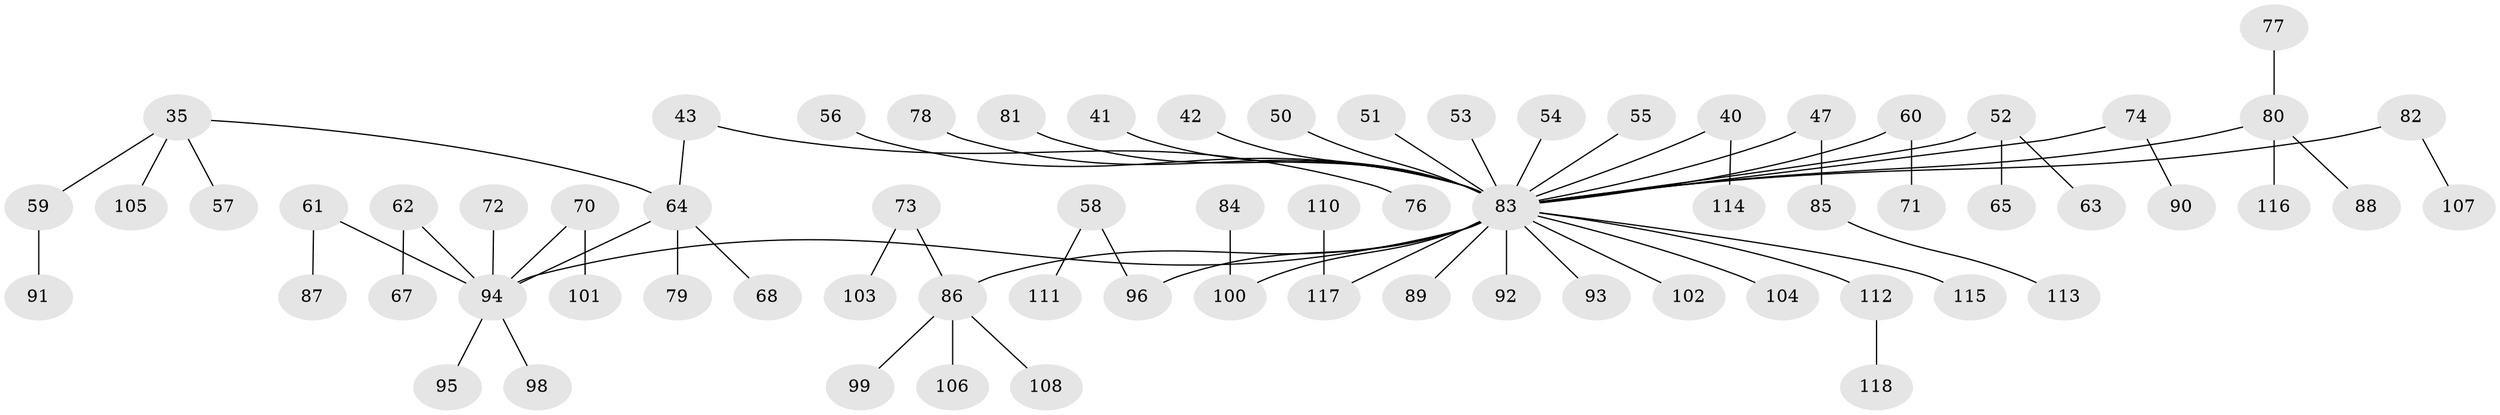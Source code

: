 // original degree distribution, {6: 0.025423728813559324, 4: 0.059322033898305086, 5: 0.025423728813559324, 8: 0.00847457627118644, 3: 0.1271186440677966, 2: 0.2627118644067797, 1: 0.4915254237288136}
// Generated by graph-tools (version 1.1) at 2025/57/03/04/25 21:57:10]
// undirected, 70 vertices, 69 edges
graph export_dot {
graph [start="1"]
  node [color=gray90,style=filled];
  35;
  40;
  41;
  42;
  43;
  47;
  50;
  51;
  52 [super="+34"];
  53;
  54;
  55;
  56;
  57;
  58;
  59;
  60;
  61;
  62;
  63;
  64 [super="+8+30+33"];
  65;
  67;
  68;
  70 [super="+16+25"];
  71;
  72;
  73;
  74;
  76;
  77;
  78;
  79;
  80 [super="+12"];
  81;
  82;
  83 [super="+9+45+11+21+48+39+31+44+23+29"];
  84;
  85;
  86 [super="+36+46+66"];
  87;
  88;
  89;
  90;
  91;
  92;
  93;
  94 [super="+1+10+38"];
  95;
  96 [super="+27"];
  98;
  99;
  100 [super="+75"];
  101;
  102;
  103;
  104;
  105;
  106;
  107;
  108;
  110;
  111;
  112 [super="+97+109"];
  113;
  114;
  115;
  116;
  117 [super="+69"];
  118;
  35 -- 57;
  35 -- 59;
  35 -- 105;
  35 -- 64;
  40 -- 114;
  40 -- 83;
  41 -- 83;
  42 -- 83;
  43 -- 76;
  43 -- 64;
  47 -- 85;
  47 -- 83;
  50 -- 83;
  51 -- 83;
  52 -- 65;
  52 -- 83;
  52 -- 63;
  53 -- 83;
  54 -- 83;
  55 -- 83;
  56 -- 83;
  58 -- 111;
  58 -- 96;
  59 -- 91;
  60 -- 71;
  60 -- 83;
  61 -- 87;
  61 -- 94;
  62 -- 67;
  62 -- 94;
  64 -- 94;
  64 -- 79;
  64 -- 68;
  70 -- 101;
  70 -- 94;
  72 -- 94;
  73 -- 103;
  73 -- 86;
  74 -- 90;
  74 -- 83;
  77 -- 80;
  78 -- 83;
  80 -- 83;
  80 -- 116;
  80 -- 88;
  81 -- 83;
  82 -- 107;
  82 -- 83;
  83 -- 102;
  83 -- 92;
  83 -- 115;
  83 -- 89;
  83 -- 96;
  83 -- 94;
  83 -- 117;
  83 -- 93;
  83 -- 112;
  83 -- 100;
  83 -- 104;
  83 -- 86;
  84 -- 100;
  85 -- 113;
  86 -- 106;
  86 -- 99;
  86 -- 108;
  94 -- 95;
  94 -- 98;
  110 -- 117;
  112 -- 118;
}
